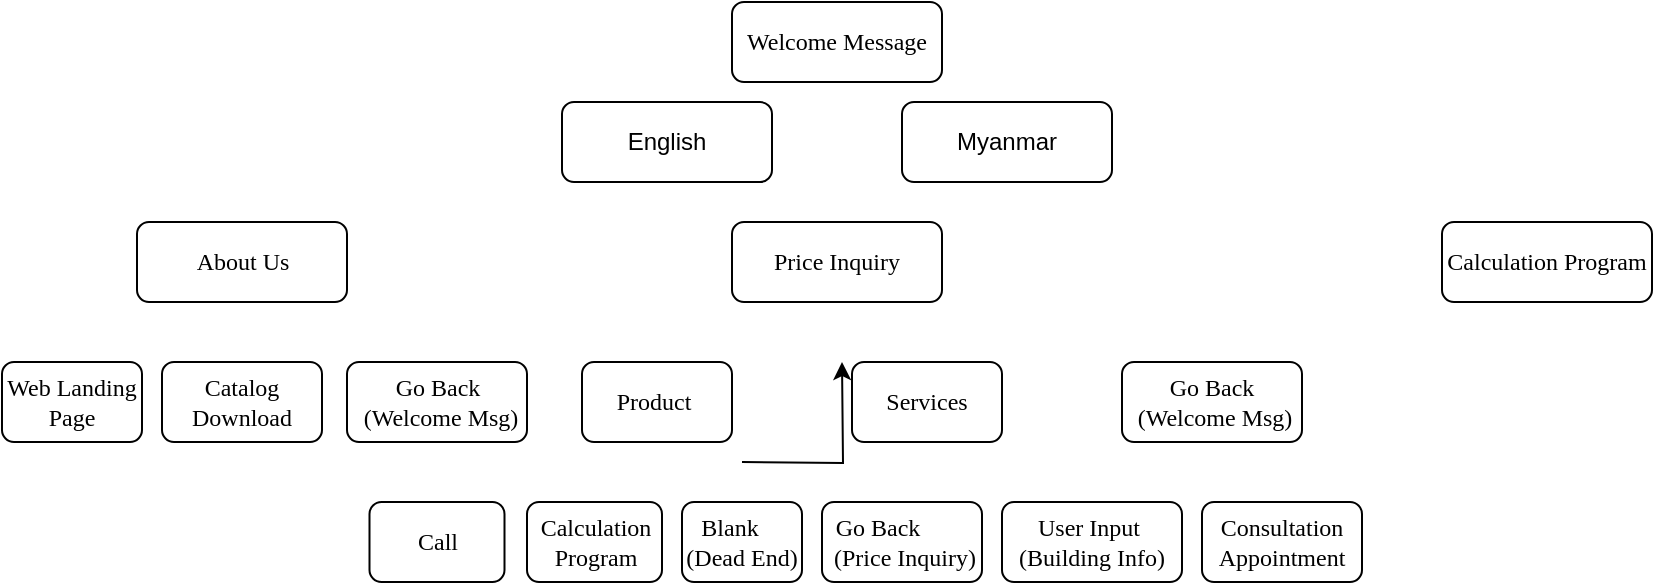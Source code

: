 <mxfile version="15.4.3" type="github">
  <diagram id="UNergNC2OLfItv41fkSV" name="Page-1">
    <mxGraphModel dx="988" dy="566" grid="1" gridSize="10" guides="1" tooltips="1" connect="1" arrows="1" fold="1" page="1" pageScale="1" pageWidth="850" pageHeight="1100" math="0" shadow="0">
      <root>
        <mxCell id="0" />
        <mxCell id="1" parent="0" />
        <mxCell id="Od3j8RUnwP80qVJ2muH5-2" value="&lt;font face=&quot;Times New Roman&quot;&gt;Welcome Message&lt;/font&gt;" style="rounded=1;whiteSpace=wrap;html=1;" parent="1" vertex="1">
          <mxGeometry x="365" width="105" height="40" as="geometry" />
        </mxCell>
        <mxCell id="Od3j8RUnwP80qVJ2muH5-3" value="&lt;font face=&quot;Times New Roman&quot;&gt;Price Inquiry&lt;/font&gt;" style="rounded=1;whiteSpace=wrap;html=1;" parent="1" vertex="1">
          <mxGeometry x="365" y="110" width="105" height="40" as="geometry" />
        </mxCell>
        <mxCell id="Od3j8RUnwP80qVJ2muH5-4" value="&lt;font face=&quot;Times New Roman&quot;&gt;About Us&lt;/font&gt;" style="rounded=1;whiteSpace=wrap;html=1;" parent="1" vertex="1">
          <mxGeometry x="67.5" y="110" width="105" height="40" as="geometry" />
        </mxCell>
        <mxCell id="Od3j8RUnwP80qVJ2muH5-5" value="&lt;font face=&quot;Times New Roman&quot;&gt;Calculation Program&lt;/font&gt;" style="rounded=1;whiteSpace=wrap;html=1;" parent="1" vertex="1">
          <mxGeometry x="720" y="110" width="105" height="40" as="geometry" />
        </mxCell>
        <mxCell id="Od3j8RUnwP80qVJ2muH5-6" value="&lt;font face=&quot;Times New Roman&quot;&gt;Web Landing Page&lt;/font&gt;" style="rounded=1;whiteSpace=wrap;html=1;" parent="1" vertex="1">
          <mxGeometry y="180" width="70" height="40" as="geometry" />
        </mxCell>
        <mxCell id="Od3j8RUnwP80qVJ2muH5-7" value="&lt;font face=&quot;Times New Roman&quot;&gt;Catalog Download&lt;/font&gt;" style="rounded=1;whiteSpace=wrap;html=1;" parent="1" vertex="1">
          <mxGeometry x="80" y="180" width="80" height="40" as="geometry" />
        </mxCell>
        <mxCell id="Od3j8RUnwP80qVJ2muH5-8" value="&lt;font face=&quot;Times New Roman&quot;&gt;Go Back &amp;nbsp;(Welcome Msg)&lt;/font&gt;" style="rounded=1;whiteSpace=wrap;html=1;" parent="1" vertex="1">
          <mxGeometry x="172.5" y="180" width="90" height="40" as="geometry" />
        </mxCell>
        <mxCell id="Od3j8RUnwP80qVJ2muH5-9" value="English" style="rounded=1;whiteSpace=wrap;html=1;" parent="1" vertex="1">
          <mxGeometry x="280" y="50" width="105" height="40" as="geometry" />
        </mxCell>
        <mxCell id="Od3j8RUnwP80qVJ2muH5-10" value="Myanmar" style="rounded=1;whiteSpace=wrap;html=1;" parent="1" vertex="1">
          <mxGeometry x="450" y="50" width="105" height="40" as="geometry" />
        </mxCell>
        <mxCell id="Od3j8RUnwP80qVJ2muH5-11" value="&lt;font face=&quot;Times New Roman&quot;&gt;Product&amp;nbsp;&lt;/font&gt;" style="rounded=1;whiteSpace=wrap;html=1;" parent="1" vertex="1">
          <mxGeometry x="290" y="180" width="75" height="40" as="geometry" />
        </mxCell>
        <mxCell id="D823nfLczcT1mCfTbcz_-1" value="&lt;font face=&quot;Times New Roman&quot;&gt;Services&lt;/font&gt;" style="rounded=1;whiteSpace=wrap;html=1;" parent="1" vertex="1">
          <mxGeometry x="425" y="180" width="75" height="40" as="geometry" />
        </mxCell>
        <mxCell id="D823nfLczcT1mCfTbcz_-2" value="&lt;font face=&quot;Times New Roman&quot;&gt;User Input&amp;nbsp;&lt;br&gt;(Building Info)&lt;br&gt;&lt;/font&gt;" style="rounded=1;whiteSpace=wrap;html=1;" parent="1" vertex="1">
          <mxGeometry x="500" y="250" width="90" height="40" as="geometry" />
        </mxCell>
        <mxCell id="D823nfLczcT1mCfTbcz_-3" value="&lt;font face=&quot;Times New Roman&quot;&gt;Consultation Appointment&lt;br&gt;&lt;/font&gt;" style="rounded=1;whiteSpace=wrap;html=1;" parent="1" vertex="1">
          <mxGeometry x="600" y="250" width="80" height="40" as="geometry" />
        </mxCell>
        <mxCell id="D823nfLczcT1mCfTbcz_-4" value="&lt;font face=&quot;Times New Roman&quot;&gt;Go Back &amp;nbsp;(Welcome Msg)&lt;/font&gt;" style="rounded=1;whiteSpace=wrap;html=1;" parent="1" vertex="1">
          <mxGeometry x="560" y="180" width="90" height="40" as="geometry" />
        </mxCell>
        <mxCell id="D823nfLczcT1mCfTbcz_-5" value="&lt;font face=&quot;Times New Roman&quot;&gt;Go Back &amp;nbsp; &amp;nbsp; &amp;nbsp; &amp;nbsp; &amp;nbsp;(Price Inquiry)&lt;/font&gt;" style="rounded=1;whiteSpace=wrap;html=1;" parent="1" vertex="1">
          <mxGeometry x="410" y="250" width="80" height="40" as="geometry" />
        </mxCell>
        <mxCell id="D823nfLczcT1mCfTbcz_-6" value="&lt;font face=&quot;Times New Roman&quot;&gt;Blank &amp;nbsp; &amp;nbsp; (Dead End)&lt;/font&gt;" style="rounded=1;whiteSpace=wrap;html=1;" parent="1" vertex="1">
          <mxGeometry x="340" y="250" width="60" height="40" as="geometry" />
        </mxCell>
        <mxCell id="D823nfLczcT1mCfTbcz_-7" value="&lt;font face=&quot;Times New Roman&quot;&gt;Calculation Program&lt;/font&gt;" style="rounded=1;whiteSpace=wrap;html=1;" parent="1" vertex="1">
          <mxGeometry x="262.5" y="250" width="67.5" height="40" as="geometry" />
        </mxCell>
        <mxCell id="D823nfLczcT1mCfTbcz_-8" value="&lt;font face=&quot;Times New Roman&quot;&gt;Call&lt;/font&gt;" style="rounded=1;whiteSpace=wrap;html=1;" parent="1" vertex="1">
          <mxGeometry x="183.75" y="250" width="67.5" height="40" as="geometry" />
        </mxCell>
        <mxCell id="cDT_QTewnjZ4JU5qoe65-1" value="" style="endArrow=classic;html=1;rounded=0;fontFamily=Times New Roman;edgeStyle=orthogonalEdgeStyle;" edge="1" parent="1">
          <mxGeometry width="50" height="50" relative="1" as="geometry">
            <mxPoint x="370" y="230" as="sourcePoint" />
            <mxPoint x="420" y="180" as="targetPoint" />
          </mxGeometry>
        </mxCell>
      </root>
    </mxGraphModel>
  </diagram>
</mxfile>
